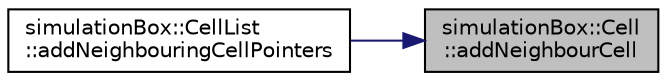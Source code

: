 digraph "simulationBox::Cell::addNeighbourCell"
{
 // LATEX_PDF_SIZE
  edge [fontname="Helvetica",fontsize="10",labelfontname="Helvetica",labelfontsize="10"];
  node [fontname="Helvetica",fontsize="10",shape=record];
  rankdir="RL";
  Node1 [label="simulationBox::Cell\l::addNeighbourCell",height=0.2,width=0.4,color="black", fillcolor="grey75", style="filled", fontcolor="black",tooltip=" "];
  Node1 -> Node2 [dir="back",color="midnightblue",fontsize="10",style="solid",fontname="Helvetica"];
  Node2 [label="simulationBox::CellList\l::addNeighbouringCellPointers",height=0.2,width=0.4,color="black", fillcolor="white", style="filled",URL="$classsimulationBox_1_1CellList.html#abbf820fd42f937804d1e222e1d155845",tooltip="add neighbouring cell pointers to a cell"];
}
